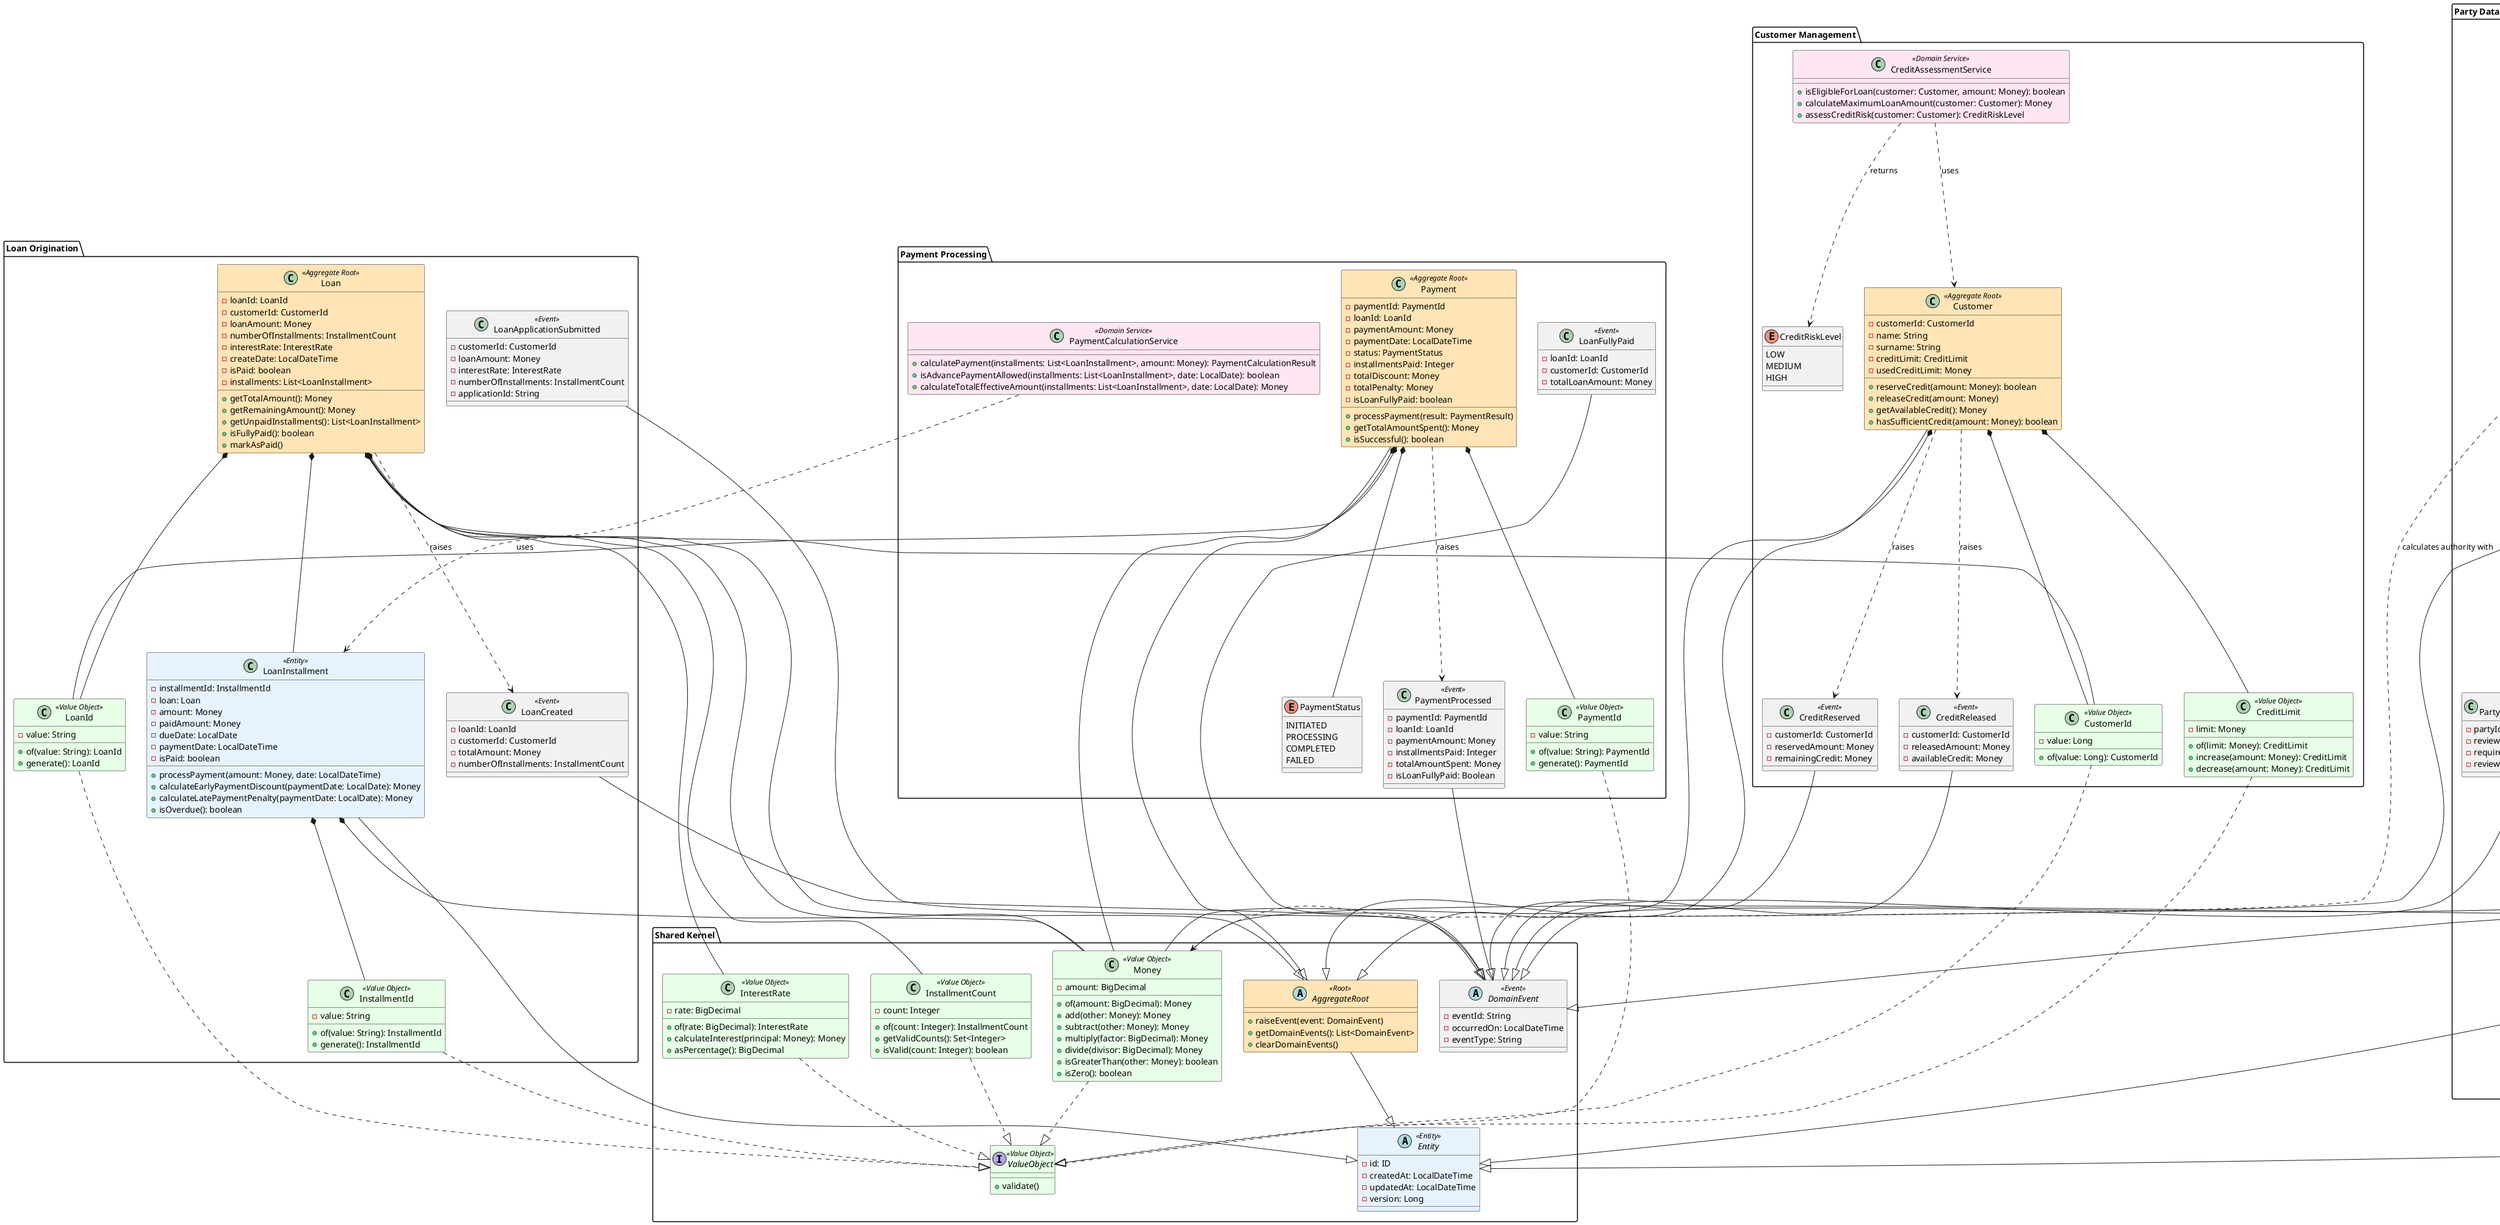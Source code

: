 @startuml Domain Model

!define AGGREGATE_ROOT_COLOR #FFE4B5
!define ENTITY_COLOR #E6F3FF
!define VALUE_OBJECT_COLOR #E6FFE6
!define DOMAIN_SERVICE_COLOR #FFE6F3

package "Shared Kernel" {
    abstract class AggregateRoot<<Root>> AGGREGATE_ROOT_COLOR {
        +raiseEvent(event: DomainEvent)
        +getDomainEvents(): List<DomainEvent>
        +clearDomainEvents()
    }
    
    abstract class Entity<<Entity>> ENTITY_COLOR {
        -id: ID
        -createdAt: LocalDateTime
        -updatedAt: LocalDateTime
        -version: Long
    }
    
    interface ValueObject<<Value Object>> VALUE_OBJECT_COLOR {
        +validate()
    }
    
    abstract class DomainEvent<<Event>> {
        -eventId: String
        -occurredOn: LocalDateTime
        -eventType: String
    }
    
    class Money<<Value Object>> VALUE_OBJECT_COLOR {
        -amount: BigDecimal
        +of(amount: BigDecimal): Money
        +add(other: Money): Money
        +subtract(other: Money): Money
        +multiply(factor: BigDecimal): Money
        +divide(divisor: BigDecimal): Money
        +isGreaterThan(other: Money): boolean
        +isZero(): boolean
    }
    
    class InterestRate<<Value Object>> VALUE_OBJECT_COLOR {
        -rate: BigDecimal
        +of(rate: BigDecimal): InterestRate
        +calculateInterest(principal: Money): Money
        +asPercentage(): BigDecimal
    }
    
    class InstallmentCount<<Value Object>> VALUE_OBJECT_COLOR {
        -count: Integer
        +of(count: Integer): InstallmentCount
        +getValidCounts(): Set<Integer>
        +isValid(count: Integer): boolean
    }
}

package "Customer Management" {
    class Customer<<Aggregate Root>> AGGREGATE_ROOT_COLOR {
        -customerId: CustomerId
        -name: String
        -surname: String
        -creditLimit: CreditLimit
        -usedCreditLimit: Money
        +reserveCredit(amount: Money): boolean
        +releaseCredit(amount: Money)
        +getAvailableCredit(): Money
        +hasSufficientCredit(amount: Money): boolean
    }
    
    class CustomerId<<Value Object>> VALUE_OBJECT_COLOR {
        -value: Long
        +of(value: Long): CustomerId
    }
    
    class CreditLimit<<Value Object>> VALUE_OBJECT_COLOR {
        -limit: Money
        +of(limit: Money): CreditLimit
        +increase(amount: Money): CreditLimit
        +decrease(amount: Money): CreditLimit
    }
    
    class CreditAssessmentService<<Domain Service>> DOMAIN_SERVICE_COLOR {
        +isEligibleForLoan(customer: Customer, amount: Money): boolean
        +calculateMaximumLoanAmount(customer: Customer): Money
        +assessCreditRisk(customer: Customer): CreditRiskLevel
    }
    
    class CreditReserved<<Event>> {
        -customerId: CustomerId
        -reservedAmount: Money
        -remainingCredit: Money
    }
    
    class CreditReleased<<Event>> {
        -customerId: CustomerId
        -releasedAmount: Money
        -availableCredit: Money
    }
    
    enum CreditRiskLevel {
        LOW
        MEDIUM
        HIGH
    }
}

package "Loan Origination" {
    class Loan<<Aggregate Root>> AGGREGATE_ROOT_COLOR {
        -loanId: LoanId
        -customerId: CustomerId
        -loanAmount: Money
        -numberOfInstallments: InstallmentCount
        -interestRate: InterestRate
        -createDate: LocalDateTime
        -isPaid: boolean
        -installments: List<LoanInstallment>
        +getTotalAmount(): Money
        +getRemainingAmount(): Money
        +getUnpaidInstallments(): List<LoanInstallment>
        +isFullyPaid(): boolean
        +markAsPaid()
    }
    
    class LoanInstallment<<Entity>> ENTITY_COLOR {
        -installmentId: InstallmentId
        -loan: Loan
        -amount: Money
        -paidAmount: Money
        -dueDate: LocalDate
        -paymentDate: LocalDateTime
        -isPaid: boolean
        +processPayment(amount: Money, date: LocalDateTime)
        +calculateEarlyPaymentDiscount(paymentDate: LocalDate): Money
        +calculateLatePaymentPenalty(paymentDate: LocalDate): Money
        +isOverdue(): boolean
    }
    
    class LoanId<<Value Object>> VALUE_OBJECT_COLOR {
        -value: String
        +of(value: String): LoanId
        +generate(): LoanId
    }
    
    class InstallmentId<<Value Object>> VALUE_OBJECT_COLOR {
        -value: String
        +of(value: String): InstallmentId
        +generate(): InstallmentId
    }
    
    class LoanCreated<<Event>> {
        -loanId: LoanId
        -customerId: CustomerId
        -totalAmount: Money
        -numberOfInstallments: InstallmentCount
    }
    
    class LoanApplicationSubmitted<<Event>> {
        -customerId: CustomerId
        -loanAmount: Money
        -interestRate: InterestRate
        -numberOfInstallments: InstallmentCount
        -applicationId: String
    }
}

package "Payment Processing" {
    class Payment<<Aggregate Root>> AGGREGATE_ROOT_COLOR {
        -paymentId: PaymentId
        -loanId: LoanId
        -paymentAmount: Money
        -paymentDate: LocalDateTime
        -status: PaymentStatus
        -installmentsPaid: Integer
        -totalDiscount: Money
        -totalPenalty: Money
        -isLoanFullyPaid: boolean
        +processPayment(result: PaymentResult)
        +getTotalAmountSpent(): Money
        +isSuccessful(): boolean
    }
    
    class PaymentId<<Value Object>> VALUE_OBJECT_COLOR {
        -value: String
        +of(value: String): PaymentId
        +generate(): PaymentId
    }
    
    enum PaymentStatus {
        INITIATED
        PROCESSING
        COMPLETED
        FAILED
    }
    
    class PaymentCalculationService<<Domain Service>> DOMAIN_SERVICE_COLOR {
        +calculatePayment(installments: List<LoanInstallment>, amount: Money): PaymentCalculationResult
        +isAdvancePaymentAllowed(installments: List<LoanInstallment>, date: LocalDate): boolean
        +calculateTotalEffectiveAmount(installments: List<LoanInstallment>, date: LocalDate): Money
    }
    
    class PaymentProcessed<<Event>> {
        -paymentId: PaymentId
        -loanId: LoanId
        -paymentAmount: Money
        -installmentsPaid: Integer
        -totalAmountSpent: Money
        -isLoanFullyPaid: Boolean
    }
    
    class LoanFullyPaid<<Event>> {
        -loanId: LoanId
        -customerId: CustomerId
        -totalLoanAmount: Money
    }
}

package "Party Data Management" {
    class Party<<Aggregate Root>> AGGREGATE_ROOT_COLOR {
        -id: Long
        -externalId: String
        -identifier: String
        -displayName: String
        -email: String
        -partyType: PartyType
        -status: PartyStatus
        -complianceLevel: ComplianceLevel
        -department: String
        -title: String
        -employeeNumber: String
        -phoneNumber: String
        -partyRoles: Set<PartyRole>
        -partyGroups: Set<PartyGroup>
        +addRole(role: PartyRole)
        +removeRole(role: PartyRole)
        +addToGroup(group: PartyGroup)
        +removeFromGroup(group: PartyGroup)
        +hasRole(roleName: String): boolean
        +isInGroup(groupName: String): boolean
        +isActive(): boolean
        +recordLogin()
        +recordPasswordChange()
        +recordAccessReview()
        +requireAccessReview(reason: String)
    }
    
    class PartyRole<<Entity>> ENTITY_COLOR {
        -id: Long
        -party: Party
        -roleName: String
        -roleDescription: String
        -roleSource: RoleSource
        -active: Boolean
        -effectiveFrom: LocalDateTime
        -effectiveTo: LocalDateTime
        -authorityLevel: Integer
        -businessUnit: String
        -geographicScope: String
        -monetaryLimit: Long
        -assignedBy: String
        -assignmentReason: String
        -approvalReference: String
        +isCurrentlyActive(): boolean
        +isExpired(): boolean
        +isNotYetEffective(): boolean
        +activate()
        +deactivate(reason: String)
        +extendValidity(newEffectiveTo: LocalDateTime, reason: String)
        +markForReview(reason: String)
        +completeReview(reviewedBy: String, nextReviewDue: LocalDateTime)
        +requiresReview(): boolean
        +hasAuthorityFor(amount: Long): boolean
    }
    
    class PartyGroup<<Entity>> ENTITY_COLOR {
        -id: Long
        -party: Party
        -groupName: String
        -groupDescription: String
        -groupType: GroupType
        -groupSource: RoleSource
        -active: Boolean
        -effectiveFrom: LocalDateTime
        -effectiveTo: LocalDateTime
        -groupRole: GroupRole
        -priority: Integer
        -businessUnit: String
        -geographicScope: String
        +isCurrentlyActive(): boolean
        +isExpired(): boolean
        +activate()
        +deactivate(reason: String)
        +isLeader(): boolean
        +isAdministrator(): boolean
        +promoteToLeader(promotedBy: String, reason: String)
        +promoteToAdministrator(promotedBy: String, reason: String)
        +demoteToMember(demotedBy: String, reason: String)
    }
    
    enum PartyType {
        INDIVIDUAL
        ORGANIZATION
        SERVICE_ACCOUNT
        SYSTEM_USER
        API_CLIENT
    }
    
    enum PartyStatus {
        ACTIVE
        INACTIVE
        SUSPENDED
        LOCKED
        PENDING
        CLOSED
    }
    
    enum ComplianceLevel {
        BASIC
        ENHANCED
        PREMIUM
        INSTITUTIONAL
        REGULATORY
    }
    
    enum RoleSource {
        DATABASE
        LDAP
        KEYCLOAK
        EXTERNAL
        AUTOMATED
        LEGACY_IMPORT
    }
    
    enum GroupType {
        DEPARTMENT
        TEAM
        FUNCTIONAL
        SECURITY
        PROJECT
        GEOGRAPHIC
        COMPLIANCE
        AUDIT
        BUSINESS_LINE
        RISK_MANAGEMENT
    }
    
    enum GroupRole {
        MEMBER
        LEADER
        ADMINISTRATOR
        DEPUTY
        SENIOR_MEMBER
        OBSERVER
        GUEST
    }
    
    class PartyRoleService<<Domain Service>> DOMAIN_SERVICE_COLOR {
        +assignRole(party: Party, roleName: String, authorityLevel: Integer): PartyRole
        +revokeRole(party: Party, roleName: String)
        +validateRoleAssignment(party: Party, roleName: String): boolean
        +getEffectiveRoles(party: Party): List<PartyRole>
        +checkAuthorization(party: Party, resource: String, operation: String): boolean
        +getMonetaryAuthority(party: Party): Money
        +requiresAccessReview(party: Party): boolean
    }
    
    class PartyRoleAssigned<<Event>> {
        -partyId: Long
        -roleName: String
        -authorityLevel: Integer
        -monetaryLimit: Long
        -assignedBy: String
        -effectiveFrom: LocalDateTime
    }
    
    class PartyRoleRevoked<<Event>> {
        -partyId: Long
        -roleName: String
        -revokedBy: String
        -revocationReason: String
        -revokedAt: LocalDateTime
    }
    
    class PartyAccessReviewRequired<<Event>> {
        -partyId: Long
        -reviewReason: String
        -requiredBy: LocalDateTime
        -reviewType: String
    }
}

' Relationships
AggregateRoot --|> Entity
Customer --|> AggregateRoot
Loan --|> AggregateRoot
Payment --|> AggregateRoot
Party --|> AggregateRoot
LoanInstallment --|> Entity
PartyRole --|> Entity
PartyGroup --|> Entity

Customer *-- CustomerId
Customer *-- CreditLimit
Customer *-- Money

Loan *-- LoanId
Loan *-- CustomerId
Loan *-- Money
Loan *-- InstallmentCount
Loan *-- InterestRate
Loan *-- LoanInstallment

LoanInstallment *-- InstallmentId
LoanInstallment *-- Money

Payment *-- PaymentId
Payment *-- LoanId
Payment *-- Money
Payment *-- PaymentStatus

Party *-- PartyType
Party *-- PartyStatus
Party *-- ComplianceLevel
Party *-- PartyRole
Party *-- PartyGroup

PartyRole *-- RoleSource
PartyRole *-- Money

PartyGroup *-- GroupType
PartyGroup *-- GroupRole
PartyGroup *-- RoleSource

Money ..|> ValueObject
InterestRate ..|> ValueObject
InstallmentCount ..|> ValueObject
CustomerId ..|> ValueObject
CreditLimit ..|> ValueObject
LoanId ..|> ValueObject
InstallmentId ..|> ValueObject
PaymentId ..|> ValueObject

CreditReserved --|> DomainEvent
CreditReleased --|> DomainEvent
LoanCreated --|> DomainEvent
LoanApplicationSubmitted --|> DomainEvent
PaymentProcessed --|> DomainEvent
LoanFullyPaid --|> DomainEvent
PartyRoleAssigned --|> DomainEvent
PartyRoleRevoked --|> DomainEvent
PartyAccessReviewRequired --|> DomainEvent

Customer ..> CreditReserved : raises
Customer ..> CreditReleased : raises
Loan ..> LoanCreated : raises
Payment ..> PaymentProcessed : raises
Party ..> PartyRoleAssigned : raises
Party ..> PartyRoleRevoked : raises
Party ..> PartyAccessReviewRequired : raises

CreditAssessmentService ..> Customer : uses
CreditAssessmentService ..> CreditRiskLevel : returns
PaymentCalculationService ..> LoanInstallment : uses
PartyRoleService ..> Party : uses
PartyRoleService ..> PartyRole : manages
PartyRoleService ..> Money : calculates authority with

@enduml
